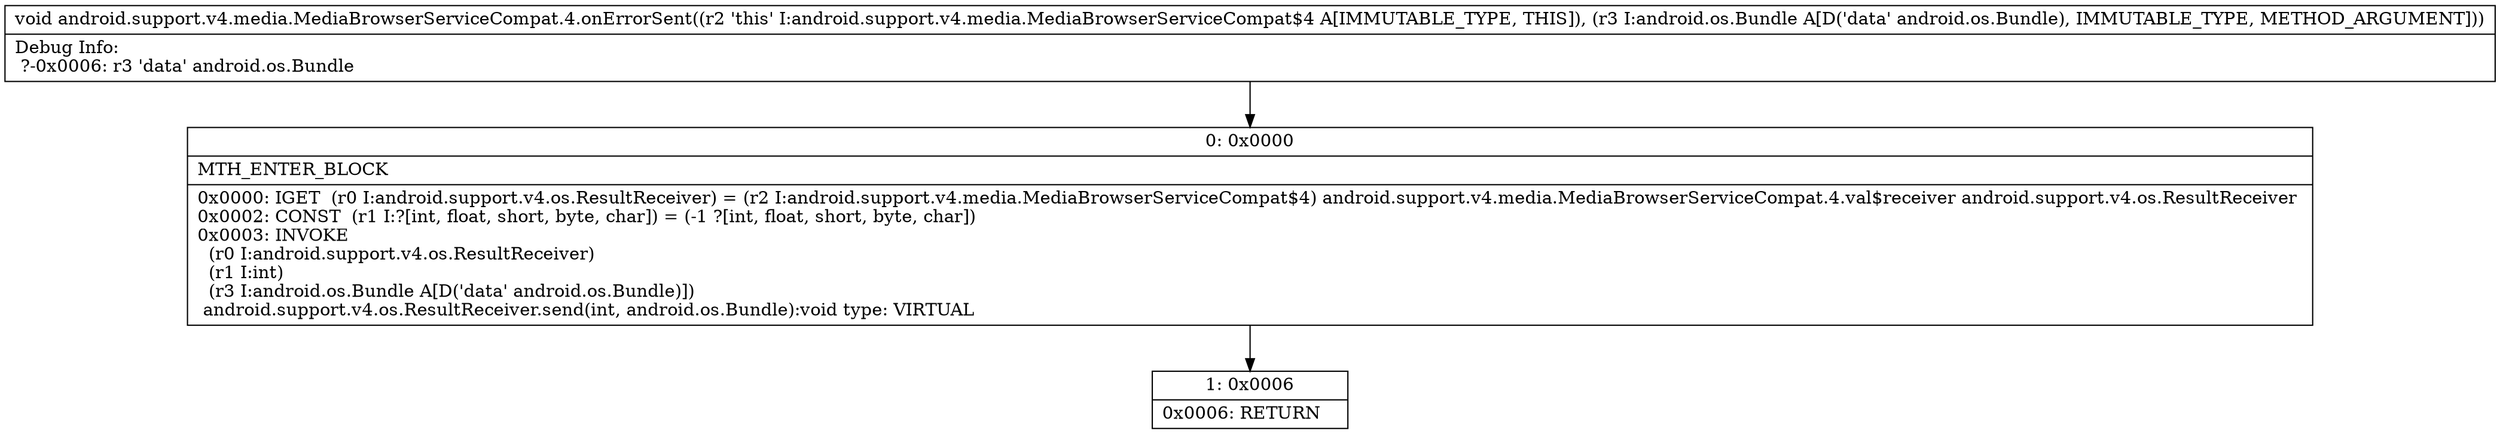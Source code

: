 digraph "CFG forandroid.support.v4.media.MediaBrowserServiceCompat.4.onErrorSent(Landroid\/os\/Bundle;)V" {
Node_0 [shape=record,label="{0\:\ 0x0000|MTH_ENTER_BLOCK\l|0x0000: IGET  (r0 I:android.support.v4.os.ResultReceiver) = (r2 I:android.support.v4.media.MediaBrowserServiceCompat$4) android.support.v4.media.MediaBrowserServiceCompat.4.val$receiver android.support.v4.os.ResultReceiver \l0x0002: CONST  (r1 I:?[int, float, short, byte, char]) = (\-1 ?[int, float, short, byte, char]) \l0x0003: INVOKE  \l  (r0 I:android.support.v4.os.ResultReceiver)\l  (r1 I:int)\l  (r3 I:android.os.Bundle A[D('data' android.os.Bundle)])\l android.support.v4.os.ResultReceiver.send(int, android.os.Bundle):void type: VIRTUAL \l}"];
Node_1 [shape=record,label="{1\:\ 0x0006|0x0006: RETURN   \l}"];
MethodNode[shape=record,label="{void android.support.v4.media.MediaBrowserServiceCompat.4.onErrorSent((r2 'this' I:android.support.v4.media.MediaBrowserServiceCompat$4 A[IMMUTABLE_TYPE, THIS]), (r3 I:android.os.Bundle A[D('data' android.os.Bundle), IMMUTABLE_TYPE, METHOD_ARGUMENT]))  | Debug Info:\l  ?\-0x0006: r3 'data' android.os.Bundle\l}"];
MethodNode -> Node_0;
Node_0 -> Node_1;
}

